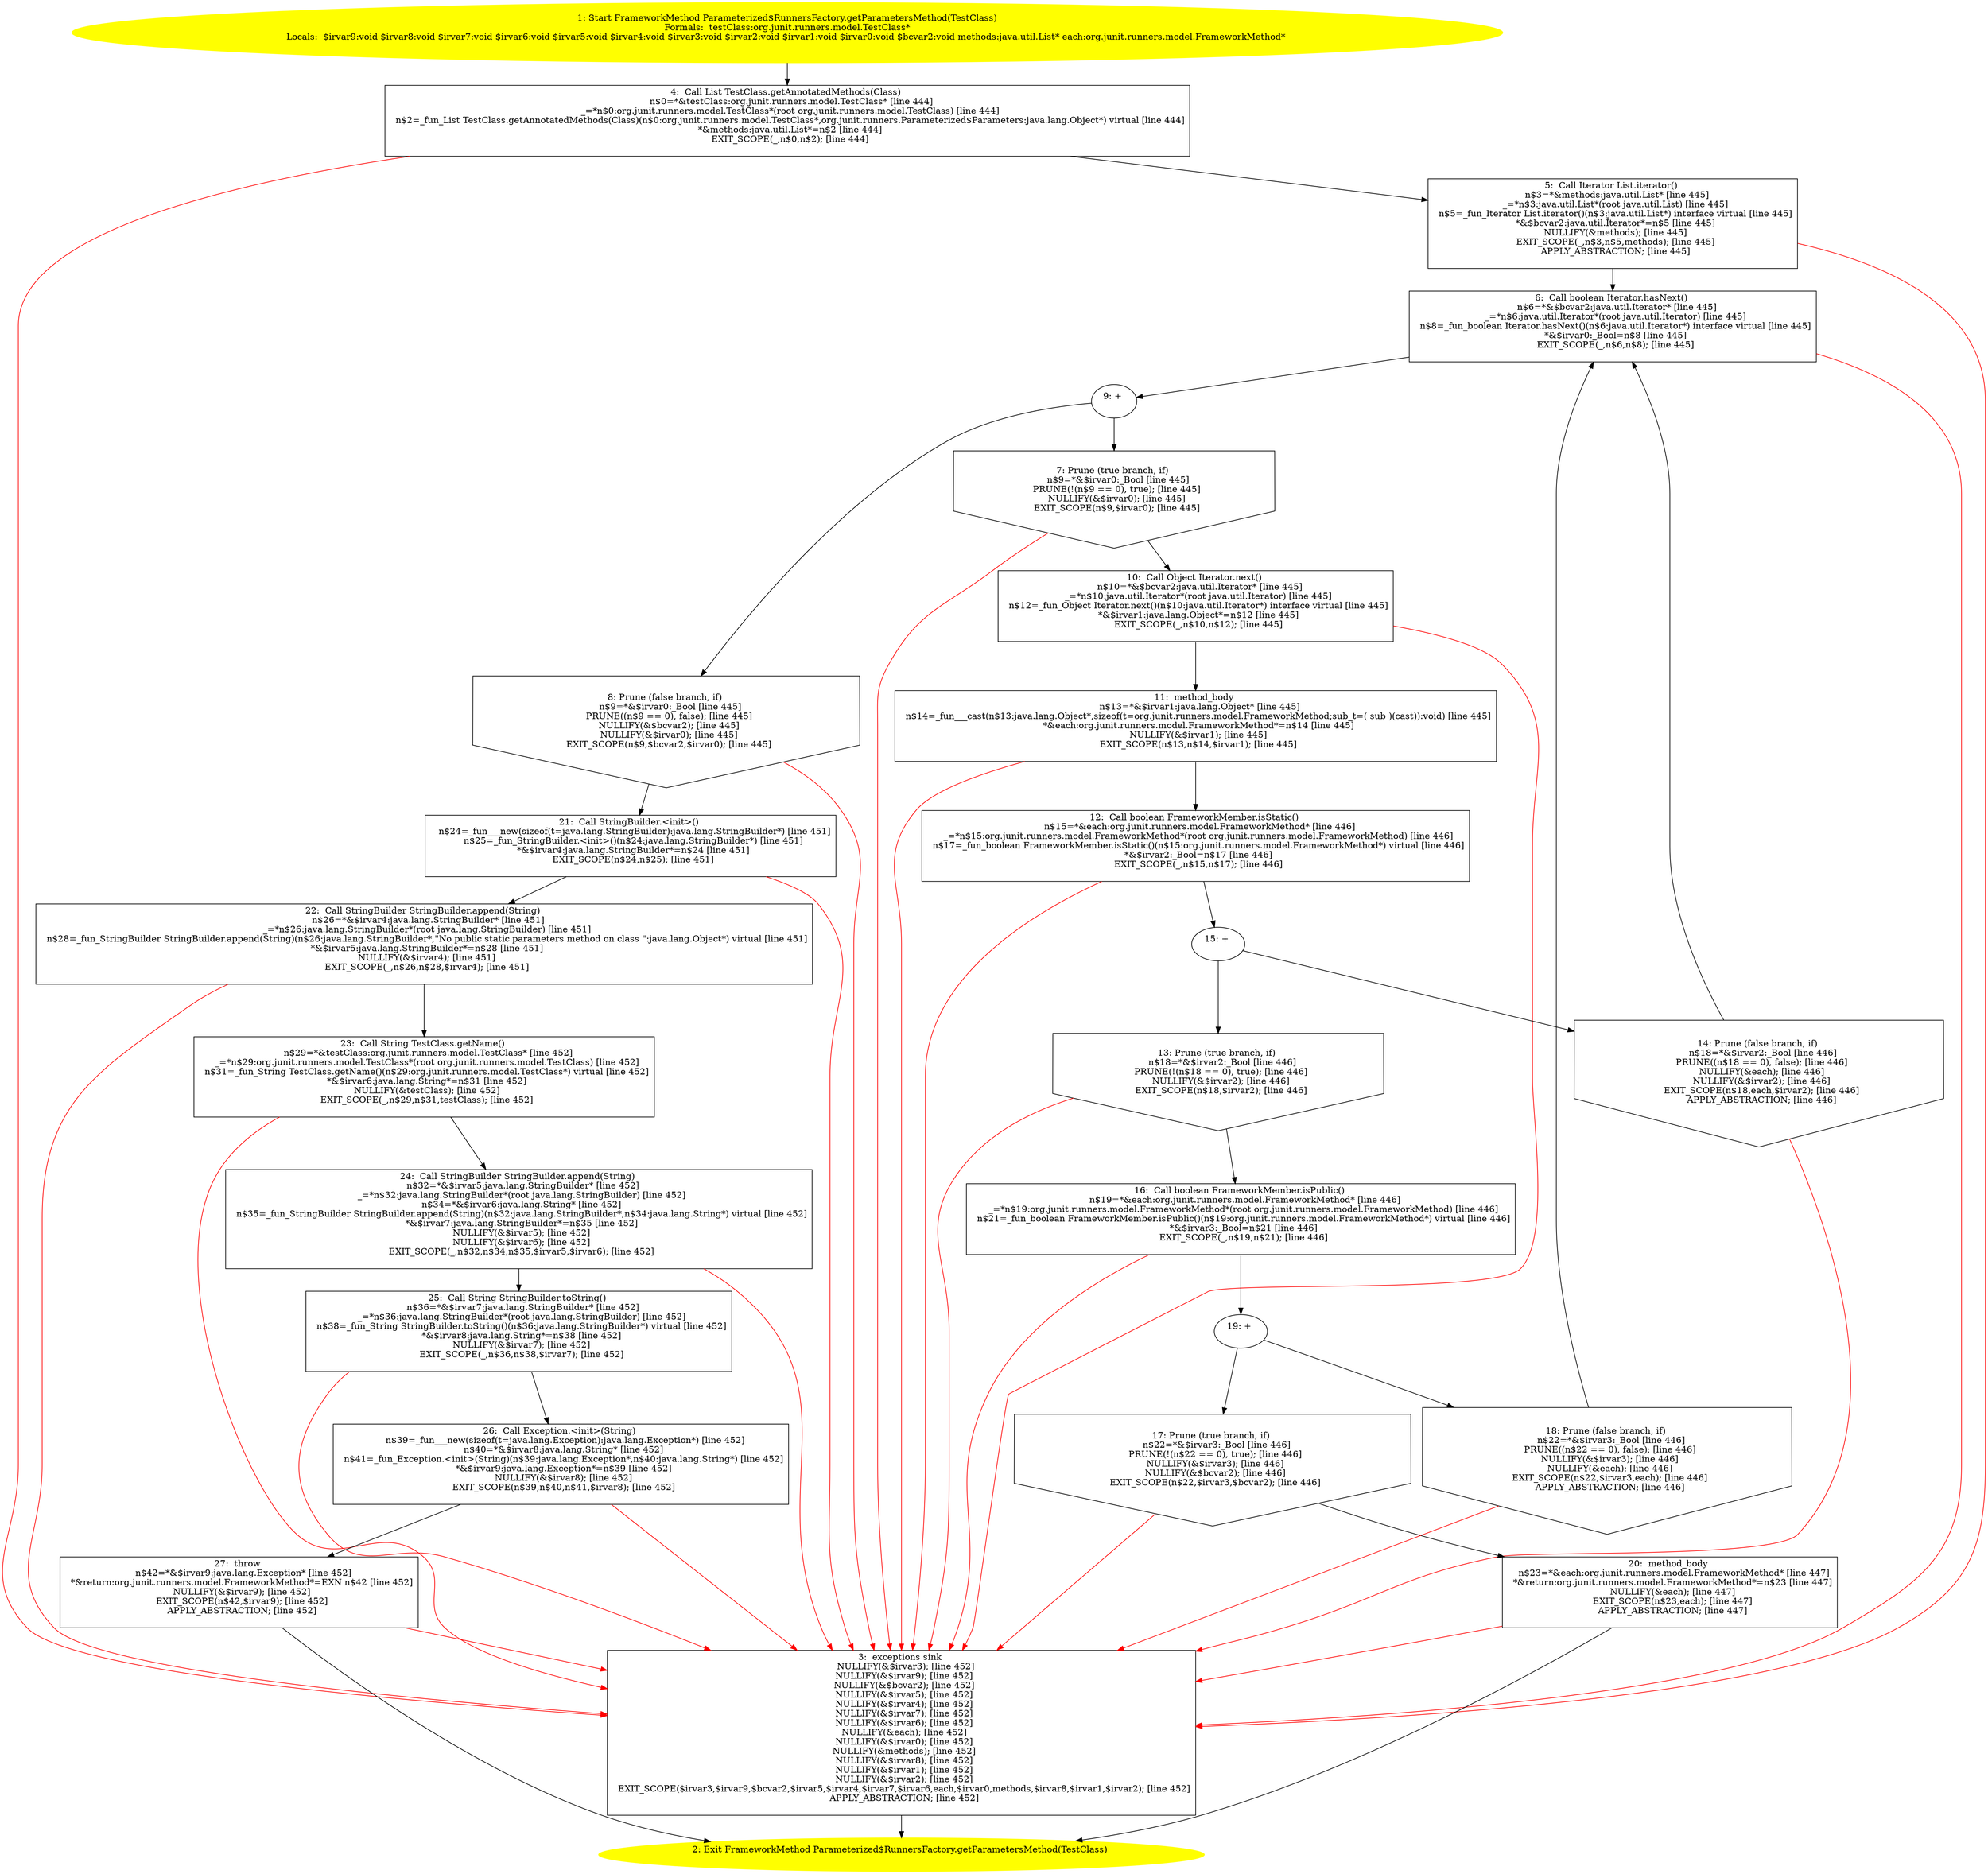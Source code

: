 /* @generated */
digraph cfg {
"org.junit.runners.Parameterized$RunnersFactory.getParametersMethod(org.junit.runners.model.TestClass.6bbd5d0a3b4753af7a62f39e7d0b9e3a_1" [label="1: Start FrameworkMethod Parameterized$RunnersFactory.getParametersMethod(TestClass)\nFormals:  testClass:org.junit.runners.model.TestClass*\nLocals:  $irvar9:void $irvar8:void $irvar7:void $irvar6:void $irvar5:void $irvar4:void $irvar3:void $irvar2:void $irvar1:void $irvar0:void $bcvar2:void methods:java.util.List* each:org.junit.runners.model.FrameworkMethod* \n  " color=yellow style=filled]
	

	 "org.junit.runners.Parameterized$RunnersFactory.getParametersMethod(org.junit.runners.model.TestClass.6bbd5d0a3b4753af7a62f39e7d0b9e3a_1" -> "org.junit.runners.Parameterized$RunnersFactory.getParametersMethod(org.junit.runners.model.TestClass.6bbd5d0a3b4753af7a62f39e7d0b9e3a_4" ;
"org.junit.runners.Parameterized$RunnersFactory.getParametersMethod(org.junit.runners.model.TestClass.6bbd5d0a3b4753af7a62f39e7d0b9e3a_2" [label="2: Exit FrameworkMethod Parameterized$RunnersFactory.getParametersMethod(TestClass) \n  " color=yellow style=filled]
	

"org.junit.runners.Parameterized$RunnersFactory.getParametersMethod(org.junit.runners.model.TestClass.6bbd5d0a3b4753af7a62f39e7d0b9e3a_3" [label="3:  exceptions sink \n   NULLIFY(&$irvar3); [line 452]\n  NULLIFY(&$irvar9); [line 452]\n  NULLIFY(&$bcvar2); [line 452]\n  NULLIFY(&$irvar5); [line 452]\n  NULLIFY(&$irvar4); [line 452]\n  NULLIFY(&$irvar7); [line 452]\n  NULLIFY(&$irvar6); [line 452]\n  NULLIFY(&each); [line 452]\n  NULLIFY(&$irvar0); [line 452]\n  NULLIFY(&methods); [line 452]\n  NULLIFY(&$irvar8); [line 452]\n  NULLIFY(&$irvar1); [line 452]\n  NULLIFY(&$irvar2); [line 452]\n  EXIT_SCOPE($irvar3,$irvar9,$bcvar2,$irvar5,$irvar4,$irvar7,$irvar6,each,$irvar0,methods,$irvar8,$irvar1,$irvar2); [line 452]\n  APPLY_ABSTRACTION; [line 452]\n " shape="box"]
	

	 "org.junit.runners.Parameterized$RunnersFactory.getParametersMethod(org.junit.runners.model.TestClass.6bbd5d0a3b4753af7a62f39e7d0b9e3a_3" -> "org.junit.runners.Parameterized$RunnersFactory.getParametersMethod(org.junit.runners.model.TestClass.6bbd5d0a3b4753af7a62f39e7d0b9e3a_2" ;
"org.junit.runners.Parameterized$RunnersFactory.getParametersMethod(org.junit.runners.model.TestClass.6bbd5d0a3b4753af7a62f39e7d0b9e3a_4" [label="4:  Call List TestClass.getAnnotatedMethods(Class) \n   n$0=*&testClass:org.junit.runners.model.TestClass* [line 444]\n  _=*n$0:org.junit.runners.model.TestClass*(root org.junit.runners.model.TestClass) [line 444]\n  n$2=_fun_List TestClass.getAnnotatedMethods(Class)(n$0:org.junit.runners.model.TestClass*,org.junit.runners.Parameterized$Parameters:java.lang.Object*) virtual [line 444]\n  *&methods:java.util.List*=n$2 [line 444]\n  EXIT_SCOPE(_,n$0,n$2); [line 444]\n " shape="box"]
	

	 "org.junit.runners.Parameterized$RunnersFactory.getParametersMethod(org.junit.runners.model.TestClass.6bbd5d0a3b4753af7a62f39e7d0b9e3a_4" -> "org.junit.runners.Parameterized$RunnersFactory.getParametersMethod(org.junit.runners.model.TestClass.6bbd5d0a3b4753af7a62f39e7d0b9e3a_5" ;
	 "org.junit.runners.Parameterized$RunnersFactory.getParametersMethod(org.junit.runners.model.TestClass.6bbd5d0a3b4753af7a62f39e7d0b9e3a_4" -> "org.junit.runners.Parameterized$RunnersFactory.getParametersMethod(org.junit.runners.model.TestClass.6bbd5d0a3b4753af7a62f39e7d0b9e3a_3" [color="red" ];
"org.junit.runners.Parameterized$RunnersFactory.getParametersMethod(org.junit.runners.model.TestClass.6bbd5d0a3b4753af7a62f39e7d0b9e3a_5" [label="5:  Call Iterator List.iterator() \n   n$3=*&methods:java.util.List* [line 445]\n  _=*n$3:java.util.List*(root java.util.List) [line 445]\n  n$5=_fun_Iterator List.iterator()(n$3:java.util.List*) interface virtual [line 445]\n  *&$bcvar2:java.util.Iterator*=n$5 [line 445]\n  NULLIFY(&methods); [line 445]\n  EXIT_SCOPE(_,n$3,n$5,methods); [line 445]\n  APPLY_ABSTRACTION; [line 445]\n " shape="box"]
	

	 "org.junit.runners.Parameterized$RunnersFactory.getParametersMethod(org.junit.runners.model.TestClass.6bbd5d0a3b4753af7a62f39e7d0b9e3a_5" -> "org.junit.runners.Parameterized$RunnersFactory.getParametersMethod(org.junit.runners.model.TestClass.6bbd5d0a3b4753af7a62f39e7d0b9e3a_6" ;
	 "org.junit.runners.Parameterized$RunnersFactory.getParametersMethod(org.junit.runners.model.TestClass.6bbd5d0a3b4753af7a62f39e7d0b9e3a_5" -> "org.junit.runners.Parameterized$RunnersFactory.getParametersMethod(org.junit.runners.model.TestClass.6bbd5d0a3b4753af7a62f39e7d0b9e3a_3" [color="red" ];
"org.junit.runners.Parameterized$RunnersFactory.getParametersMethod(org.junit.runners.model.TestClass.6bbd5d0a3b4753af7a62f39e7d0b9e3a_6" [label="6:  Call boolean Iterator.hasNext() \n   n$6=*&$bcvar2:java.util.Iterator* [line 445]\n  _=*n$6:java.util.Iterator*(root java.util.Iterator) [line 445]\n  n$8=_fun_boolean Iterator.hasNext()(n$6:java.util.Iterator*) interface virtual [line 445]\n  *&$irvar0:_Bool=n$8 [line 445]\n  EXIT_SCOPE(_,n$6,n$8); [line 445]\n " shape="box"]
	

	 "org.junit.runners.Parameterized$RunnersFactory.getParametersMethod(org.junit.runners.model.TestClass.6bbd5d0a3b4753af7a62f39e7d0b9e3a_6" -> "org.junit.runners.Parameterized$RunnersFactory.getParametersMethod(org.junit.runners.model.TestClass.6bbd5d0a3b4753af7a62f39e7d0b9e3a_9" ;
	 "org.junit.runners.Parameterized$RunnersFactory.getParametersMethod(org.junit.runners.model.TestClass.6bbd5d0a3b4753af7a62f39e7d0b9e3a_6" -> "org.junit.runners.Parameterized$RunnersFactory.getParametersMethod(org.junit.runners.model.TestClass.6bbd5d0a3b4753af7a62f39e7d0b9e3a_3" [color="red" ];
"org.junit.runners.Parameterized$RunnersFactory.getParametersMethod(org.junit.runners.model.TestClass.6bbd5d0a3b4753af7a62f39e7d0b9e3a_7" [label="7: Prune (true branch, if) \n   n$9=*&$irvar0:_Bool [line 445]\n  PRUNE(!(n$9 == 0), true); [line 445]\n  NULLIFY(&$irvar0); [line 445]\n  EXIT_SCOPE(n$9,$irvar0); [line 445]\n " shape="invhouse"]
	

	 "org.junit.runners.Parameterized$RunnersFactory.getParametersMethod(org.junit.runners.model.TestClass.6bbd5d0a3b4753af7a62f39e7d0b9e3a_7" -> "org.junit.runners.Parameterized$RunnersFactory.getParametersMethod(org.junit.runners.model.TestClass.6bbd5d0a3b4753af7a62f39e7d0b9e3a_10" ;
	 "org.junit.runners.Parameterized$RunnersFactory.getParametersMethod(org.junit.runners.model.TestClass.6bbd5d0a3b4753af7a62f39e7d0b9e3a_7" -> "org.junit.runners.Parameterized$RunnersFactory.getParametersMethod(org.junit.runners.model.TestClass.6bbd5d0a3b4753af7a62f39e7d0b9e3a_3" [color="red" ];
"org.junit.runners.Parameterized$RunnersFactory.getParametersMethod(org.junit.runners.model.TestClass.6bbd5d0a3b4753af7a62f39e7d0b9e3a_8" [label="8: Prune (false branch, if) \n   n$9=*&$irvar0:_Bool [line 445]\n  PRUNE((n$9 == 0), false); [line 445]\n  NULLIFY(&$bcvar2); [line 445]\n  NULLIFY(&$irvar0); [line 445]\n  EXIT_SCOPE(n$9,$bcvar2,$irvar0); [line 445]\n " shape="invhouse"]
	

	 "org.junit.runners.Parameterized$RunnersFactory.getParametersMethod(org.junit.runners.model.TestClass.6bbd5d0a3b4753af7a62f39e7d0b9e3a_8" -> "org.junit.runners.Parameterized$RunnersFactory.getParametersMethod(org.junit.runners.model.TestClass.6bbd5d0a3b4753af7a62f39e7d0b9e3a_21" ;
	 "org.junit.runners.Parameterized$RunnersFactory.getParametersMethod(org.junit.runners.model.TestClass.6bbd5d0a3b4753af7a62f39e7d0b9e3a_8" -> "org.junit.runners.Parameterized$RunnersFactory.getParametersMethod(org.junit.runners.model.TestClass.6bbd5d0a3b4753af7a62f39e7d0b9e3a_3" [color="red" ];
"org.junit.runners.Parameterized$RunnersFactory.getParametersMethod(org.junit.runners.model.TestClass.6bbd5d0a3b4753af7a62f39e7d0b9e3a_9" [label="9: + \n  " ]
	

	 "org.junit.runners.Parameterized$RunnersFactory.getParametersMethod(org.junit.runners.model.TestClass.6bbd5d0a3b4753af7a62f39e7d0b9e3a_9" -> "org.junit.runners.Parameterized$RunnersFactory.getParametersMethod(org.junit.runners.model.TestClass.6bbd5d0a3b4753af7a62f39e7d0b9e3a_7" ;
	 "org.junit.runners.Parameterized$RunnersFactory.getParametersMethod(org.junit.runners.model.TestClass.6bbd5d0a3b4753af7a62f39e7d0b9e3a_9" -> "org.junit.runners.Parameterized$RunnersFactory.getParametersMethod(org.junit.runners.model.TestClass.6bbd5d0a3b4753af7a62f39e7d0b9e3a_8" ;
"org.junit.runners.Parameterized$RunnersFactory.getParametersMethod(org.junit.runners.model.TestClass.6bbd5d0a3b4753af7a62f39e7d0b9e3a_10" [label="10:  Call Object Iterator.next() \n   n$10=*&$bcvar2:java.util.Iterator* [line 445]\n  _=*n$10:java.util.Iterator*(root java.util.Iterator) [line 445]\n  n$12=_fun_Object Iterator.next()(n$10:java.util.Iterator*) interface virtual [line 445]\n  *&$irvar1:java.lang.Object*=n$12 [line 445]\n  EXIT_SCOPE(_,n$10,n$12); [line 445]\n " shape="box"]
	

	 "org.junit.runners.Parameterized$RunnersFactory.getParametersMethod(org.junit.runners.model.TestClass.6bbd5d0a3b4753af7a62f39e7d0b9e3a_10" -> "org.junit.runners.Parameterized$RunnersFactory.getParametersMethod(org.junit.runners.model.TestClass.6bbd5d0a3b4753af7a62f39e7d0b9e3a_11" ;
	 "org.junit.runners.Parameterized$RunnersFactory.getParametersMethod(org.junit.runners.model.TestClass.6bbd5d0a3b4753af7a62f39e7d0b9e3a_10" -> "org.junit.runners.Parameterized$RunnersFactory.getParametersMethod(org.junit.runners.model.TestClass.6bbd5d0a3b4753af7a62f39e7d0b9e3a_3" [color="red" ];
"org.junit.runners.Parameterized$RunnersFactory.getParametersMethod(org.junit.runners.model.TestClass.6bbd5d0a3b4753af7a62f39e7d0b9e3a_11" [label="11:  method_body \n   n$13=*&$irvar1:java.lang.Object* [line 445]\n  n$14=_fun___cast(n$13:java.lang.Object*,sizeof(t=org.junit.runners.model.FrameworkMethod;sub_t=( sub )(cast)):void) [line 445]\n  *&each:org.junit.runners.model.FrameworkMethod*=n$14 [line 445]\n  NULLIFY(&$irvar1); [line 445]\n  EXIT_SCOPE(n$13,n$14,$irvar1); [line 445]\n " shape="box"]
	

	 "org.junit.runners.Parameterized$RunnersFactory.getParametersMethod(org.junit.runners.model.TestClass.6bbd5d0a3b4753af7a62f39e7d0b9e3a_11" -> "org.junit.runners.Parameterized$RunnersFactory.getParametersMethod(org.junit.runners.model.TestClass.6bbd5d0a3b4753af7a62f39e7d0b9e3a_12" ;
	 "org.junit.runners.Parameterized$RunnersFactory.getParametersMethod(org.junit.runners.model.TestClass.6bbd5d0a3b4753af7a62f39e7d0b9e3a_11" -> "org.junit.runners.Parameterized$RunnersFactory.getParametersMethod(org.junit.runners.model.TestClass.6bbd5d0a3b4753af7a62f39e7d0b9e3a_3" [color="red" ];
"org.junit.runners.Parameterized$RunnersFactory.getParametersMethod(org.junit.runners.model.TestClass.6bbd5d0a3b4753af7a62f39e7d0b9e3a_12" [label="12:  Call boolean FrameworkMember.isStatic() \n   n$15=*&each:org.junit.runners.model.FrameworkMethod* [line 446]\n  _=*n$15:org.junit.runners.model.FrameworkMethod*(root org.junit.runners.model.FrameworkMethod) [line 446]\n  n$17=_fun_boolean FrameworkMember.isStatic()(n$15:org.junit.runners.model.FrameworkMethod*) virtual [line 446]\n  *&$irvar2:_Bool=n$17 [line 446]\n  EXIT_SCOPE(_,n$15,n$17); [line 446]\n " shape="box"]
	

	 "org.junit.runners.Parameterized$RunnersFactory.getParametersMethod(org.junit.runners.model.TestClass.6bbd5d0a3b4753af7a62f39e7d0b9e3a_12" -> "org.junit.runners.Parameterized$RunnersFactory.getParametersMethod(org.junit.runners.model.TestClass.6bbd5d0a3b4753af7a62f39e7d0b9e3a_15" ;
	 "org.junit.runners.Parameterized$RunnersFactory.getParametersMethod(org.junit.runners.model.TestClass.6bbd5d0a3b4753af7a62f39e7d0b9e3a_12" -> "org.junit.runners.Parameterized$RunnersFactory.getParametersMethod(org.junit.runners.model.TestClass.6bbd5d0a3b4753af7a62f39e7d0b9e3a_3" [color="red" ];
"org.junit.runners.Parameterized$RunnersFactory.getParametersMethod(org.junit.runners.model.TestClass.6bbd5d0a3b4753af7a62f39e7d0b9e3a_13" [label="13: Prune (true branch, if) \n   n$18=*&$irvar2:_Bool [line 446]\n  PRUNE(!(n$18 == 0), true); [line 446]\n  NULLIFY(&$irvar2); [line 446]\n  EXIT_SCOPE(n$18,$irvar2); [line 446]\n " shape="invhouse"]
	

	 "org.junit.runners.Parameterized$RunnersFactory.getParametersMethod(org.junit.runners.model.TestClass.6bbd5d0a3b4753af7a62f39e7d0b9e3a_13" -> "org.junit.runners.Parameterized$RunnersFactory.getParametersMethod(org.junit.runners.model.TestClass.6bbd5d0a3b4753af7a62f39e7d0b9e3a_16" ;
	 "org.junit.runners.Parameterized$RunnersFactory.getParametersMethod(org.junit.runners.model.TestClass.6bbd5d0a3b4753af7a62f39e7d0b9e3a_13" -> "org.junit.runners.Parameterized$RunnersFactory.getParametersMethod(org.junit.runners.model.TestClass.6bbd5d0a3b4753af7a62f39e7d0b9e3a_3" [color="red" ];
"org.junit.runners.Parameterized$RunnersFactory.getParametersMethod(org.junit.runners.model.TestClass.6bbd5d0a3b4753af7a62f39e7d0b9e3a_14" [label="14: Prune (false branch, if) \n   n$18=*&$irvar2:_Bool [line 446]\n  PRUNE((n$18 == 0), false); [line 446]\n  NULLIFY(&each); [line 446]\n  NULLIFY(&$irvar2); [line 446]\n  EXIT_SCOPE(n$18,each,$irvar2); [line 446]\n  APPLY_ABSTRACTION; [line 446]\n " shape="invhouse"]
	

	 "org.junit.runners.Parameterized$RunnersFactory.getParametersMethod(org.junit.runners.model.TestClass.6bbd5d0a3b4753af7a62f39e7d0b9e3a_14" -> "org.junit.runners.Parameterized$RunnersFactory.getParametersMethod(org.junit.runners.model.TestClass.6bbd5d0a3b4753af7a62f39e7d0b9e3a_6" ;
	 "org.junit.runners.Parameterized$RunnersFactory.getParametersMethod(org.junit.runners.model.TestClass.6bbd5d0a3b4753af7a62f39e7d0b9e3a_14" -> "org.junit.runners.Parameterized$RunnersFactory.getParametersMethod(org.junit.runners.model.TestClass.6bbd5d0a3b4753af7a62f39e7d0b9e3a_3" [color="red" ];
"org.junit.runners.Parameterized$RunnersFactory.getParametersMethod(org.junit.runners.model.TestClass.6bbd5d0a3b4753af7a62f39e7d0b9e3a_15" [label="15: + \n  " ]
	

	 "org.junit.runners.Parameterized$RunnersFactory.getParametersMethod(org.junit.runners.model.TestClass.6bbd5d0a3b4753af7a62f39e7d0b9e3a_15" -> "org.junit.runners.Parameterized$RunnersFactory.getParametersMethod(org.junit.runners.model.TestClass.6bbd5d0a3b4753af7a62f39e7d0b9e3a_13" ;
	 "org.junit.runners.Parameterized$RunnersFactory.getParametersMethod(org.junit.runners.model.TestClass.6bbd5d0a3b4753af7a62f39e7d0b9e3a_15" -> "org.junit.runners.Parameterized$RunnersFactory.getParametersMethod(org.junit.runners.model.TestClass.6bbd5d0a3b4753af7a62f39e7d0b9e3a_14" ;
"org.junit.runners.Parameterized$RunnersFactory.getParametersMethod(org.junit.runners.model.TestClass.6bbd5d0a3b4753af7a62f39e7d0b9e3a_16" [label="16:  Call boolean FrameworkMember.isPublic() \n   n$19=*&each:org.junit.runners.model.FrameworkMethod* [line 446]\n  _=*n$19:org.junit.runners.model.FrameworkMethod*(root org.junit.runners.model.FrameworkMethod) [line 446]\n  n$21=_fun_boolean FrameworkMember.isPublic()(n$19:org.junit.runners.model.FrameworkMethod*) virtual [line 446]\n  *&$irvar3:_Bool=n$21 [line 446]\n  EXIT_SCOPE(_,n$19,n$21); [line 446]\n " shape="box"]
	

	 "org.junit.runners.Parameterized$RunnersFactory.getParametersMethod(org.junit.runners.model.TestClass.6bbd5d0a3b4753af7a62f39e7d0b9e3a_16" -> "org.junit.runners.Parameterized$RunnersFactory.getParametersMethod(org.junit.runners.model.TestClass.6bbd5d0a3b4753af7a62f39e7d0b9e3a_19" ;
	 "org.junit.runners.Parameterized$RunnersFactory.getParametersMethod(org.junit.runners.model.TestClass.6bbd5d0a3b4753af7a62f39e7d0b9e3a_16" -> "org.junit.runners.Parameterized$RunnersFactory.getParametersMethod(org.junit.runners.model.TestClass.6bbd5d0a3b4753af7a62f39e7d0b9e3a_3" [color="red" ];
"org.junit.runners.Parameterized$RunnersFactory.getParametersMethod(org.junit.runners.model.TestClass.6bbd5d0a3b4753af7a62f39e7d0b9e3a_17" [label="17: Prune (true branch, if) \n   n$22=*&$irvar3:_Bool [line 446]\n  PRUNE(!(n$22 == 0), true); [line 446]\n  NULLIFY(&$irvar3); [line 446]\n  NULLIFY(&$bcvar2); [line 446]\n  EXIT_SCOPE(n$22,$irvar3,$bcvar2); [line 446]\n " shape="invhouse"]
	

	 "org.junit.runners.Parameterized$RunnersFactory.getParametersMethod(org.junit.runners.model.TestClass.6bbd5d0a3b4753af7a62f39e7d0b9e3a_17" -> "org.junit.runners.Parameterized$RunnersFactory.getParametersMethod(org.junit.runners.model.TestClass.6bbd5d0a3b4753af7a62f39e7d0b9e3a_20" ;
	 "org.junit.runners.Parameterized$RunnersFactory.getParametersMethod(org.junit.runners.model.TestClass.6bbd5d0a3b4753af7a62f39e7d0b9e3a_17" -> "org.junit.runners.Parameterized$RunnersFactory.getParametersMethod(org.junit.runners.model.TestClass.6bbd5d0a3b4753af7a62f39e7d0b9e3a_3" [color="red" ];
"org.junit.runners.Parameterized$RunnersFactory.getParametersMethod(org.junit.runners.model.TestClass.6bbd5d0a3b4753af7a62f39e7d0b9e3a_18" [label="18: Prune (false branch, if) \n   n$22=*&$irvar3:_Bool [line 446]\n  PRUNE((n$22 == 0), false); [line 446]\n  NULLIFY(&$irvar3); [line 446]\n  NULLIFY(&each); [line 446]\n  EXIT_SCOPE(n$22,$irvar3,each); [line 446]\n  APPLY_ABSTRACTION; [line 446]\n " shape="invhouse"]
	

	 "org.junit.runners.Parameterized$RunnersFactory.getParametersMethod(org.junit.runners.model.TestClass.6bbd5d0a3b4753af7a62f39e7d0b9e3a_18" -> "org.junit.runners.Parameterized$RunnersFactory.getParametersMethod(org.junit.runners.model.TestClass.6bbd5d0a3b4753af7a62f39e7d0b9e3a_6" ;
	 "org.junit.runners.Parameterized$RunnersFactory.getParametersMethod(org.junit.runners.model.TestClass.6bbd5d0a3b4753af7a62f39e7d0b9e3a_18" -> "org.junit.runners.Parameterized$RunnersFactory.getParametersMethod(org.junit.runners.model.TestClass.6bbd5d0a3b4753af7a62f39e7d0b9e3a_3" [color="red" ];
"org.junit.runners.Parameterized$RunnersFactory.getParametersMethod(org.junit.runners.model.TestClass.6bbd5d0a3b4753af7a62f39e7d0b9e3a_19" [label="19: + \n  " ]
	

	 "org.junit.runners.Parameterized$RunnersFactory.getParametersMethod(org.junit.runners.model.TestClass.6bbd5d0a3b4753af7a62f39e7d0b9e3a_19" -> "org.junit.runners.Parameterized$RunnersFactory.getParametersMethod(org.junit.runners.model.TestClass.6bbd5d0a3b4753af7a62f39e7d0b9e3a_17" ;
	 "org.junit.runners.Parameterized$RunnersFactory.getParametersMethod(org.junit.runners.model.TestClass.6bbd5d0a3b4753af7a62f39e7d0b9e3a_19" -> "org.junit.runners.Parameterized$RunnersFactory.getParametersMethod(org.junit.runners.model.TestClass.6bbd5d0a3b4753af7a62f39e7d0b9e3a_18" ;
"org.junit.runners.Parameterized$RunnersFactory.getParametersMethod(org.junit.runners.model.TestClass.6bbd5d0a3b4753af7a62f39e7d0b9e3a_20" [label="20:  method_body \n   n$23=*&each:org.junit.runners.model.FrameworkMethod* [line 447]\n  *&return:org.junit.runners.model.FrameworkMethod*=n$23 [line 447]\n  NULLIFY(&each); [line 447]\n  EXIT_SCOPE(n$23,each); [line 447]\n  APPLY_ABSTRACTION; [line 447]\n " shape="box"]
	

	 "org.junit.runners.Parameterized$RunnersFactory.getParametersMethod(org.junit.runners.model.TestClass.6bbd5d0a3b4753af7a62f39e7d0b9e3a_20" -> "org.junit.runners.Parameterized$RunnersFactory.getParametersMethod(org.junit.runners.model.TestClass.6bbd5d0a3b4753af7a62f39e7d0b9e3a_2" ;
	 "org.junit.runners.Parameterized$RunnersFactory.getParametersMethod(org.junit.runners.model.TestClass.6bbd5d0a3b4753af7a62f39e7d0b9e3a_20" -> "org.junit.runners.Parameterized$RunnersFactory.getParametersMethod(org.junit.runners.model.TestClass.6bbd5d0a3b4753af7a62f39e7d0b9e3a_3" [color="red" ];
"org.junit.runners.Parameterized$RunnersFactory.getParametersMethod(org.junit.runners.model.TestClass.6bbd5d0a3b4753af7a62f39e7d0b9e3a_21" [label="21:  Call StringBuilder.<init>() \n   n$24=_fun___new(sizeof(t=java.lang.StringBuilder):java.lang.StringBuilder*) [line 451]\n  n$25=_fun_StringBuilder.<init>()(n$24:java.lang.StringBuilder*) [line 451]\n  *&$irvar4:java.lang.StringBuilder*=n$24 [line 451]\n  EXIT_SCOPE(n$24,n$25); [line 451]\n " shape="box"]
	

	 "org.junit.runners.Parameterized$RunnersFactory.getParametersMethod(org.junit.runners.model.TestClass.6bbd5d0a3b4753af7a62f39e7d0b9e3a_21" -> "org.junit.runners.Parameterized$RunnersFactory.getParametersMethod(org.junit.runners.model.TestClass.6bbd5d0a3b4753af7a62f39e7d0b9e3a_22" ;
	 "org.junit.runners.Parameterized$RunnersFactory.getParametersMethod(org.junit.runners.model.TestClass.6bbd5d0a3b4753af7a62f39e7d0b9e3a_21" -> "org.junit.runners.Parameterized$RunnersFactory.getParametersMethod(org.junit.runners.model.TestClass.6bbd5d0a3b4753af7a62f39e7d0b9e3a_3" [color="red" ];
"org.junit.runners.Parameterized$RunnersFactory.getParametersMethod(org.junit.runners.model.TestClass.6bbd5d0a3b4753af7a62f39e7d0b9e3a_22" [label="22:  Call StringBuilder StringBuilder.append(String) \n   n$26=*&$irvar4:java.lang.StringBuilder* [line 451]\n  _=*n$26:java.lang.StringBuilder*(root java.lang.StringBuilder) [line 451]\n  n$28=_fun_StringBuilder StringBuilder.append(String)(n$26:java.lang.StringBuilder*,\"No public static parameters method on class \":java.lang.Object*) virtual [line 451]\n  *&$irvar5:java.lang.StringBuilder*=n$28 [line 451]\n  NULLIFY(&$irvar4); [line 451]\n  EXIT_SCOPE(_,n$26,n$28,$irvar4); [line 451]\n " shape="box"]
	

	 "org.junit.runners.Parameterized$RunnersFactory.getParametersMethod(org.junit.runners.model.TestClass.6bbd5d0a3b4753af7a62f39e7d0b9e3a_22" -> "org.junit.runners.Parameterized$RunnersFactory.getParametersMethod(org.junit.runners.model.TestClass.6bbd5d0a3b4753af7a62f39e7d0b9e3a_23" ;
	 "org.junit.runners.Parameterized$RunnersFactory.getParametersMethod(org.junit.runners.model.TestClass.6bbd5d0a3b4753af7a62f39e7d0b9e3a_22" -> "org.junit.runners.Parameterized$RunnersFactory.getParametersMethod(org.junit.runners.model.TestClass.6bbd5d0a3b4753af7a62f39e7d0b9e3a_3" [color="red" ];
"org.junit.runners.Parameterized$RunnersFactory.getParametersMethod(org.junit.runners.model.TestClass.6bbd5d0a3b4753af7a62f39e7d0b9e3a_23" [label="23:  Call String TestClass.getName() \n   n$29=*&testClass:org.junit.runners.model.TestClass* [line 452]\n  _=*n$29:org.junit.runners.model.TestClass*(root org.junit.runners.model.TestClass) [line 452]\n  n$31=_fun_String TestClass.getName()(n$29:org.junit.runners.model.TestClass*) virtual [line 452]\n  *&$irvar6:java.lang.String*=n$31 [line 452]\n  NULLIFY(&testClass); [line 452]\n  EXIT_SCOPE(_,n$29,n$31,testClass); [line 452]\n " shape="box"]
	

	 "org.junit.runners.Parameterized$RunnersFactory.getParametersMethod(org.junit.runners.model.TestClass.6bbd5d0a3b4753af7a62f39e7d0b9e3a_23" -> "org.junit.runners.Parameterized$RunnersFactory.getParametersMethod(org.junit.runners.model.TestClass.6bbd5d0a3b4753af7a62f39e7d0b9e3a_24" ;
	 "org.junit.runners.Parameterized$RunnersFactory.getParametersMethod(org.junit.runners.model.TestClass.6bbd5d0a3b4753af7a62f39e7d0b9e3a_23" -> "org.junit.runners.Parameterized$RunnersFactory.getParametersMethod(org.junit.runners.model.TestClass.6bbd5d0a3b4753af7a62f39e7d0b9e3a_3" [color="red" ];
"org.junit.runners.Parameterized$RunnersFactory.getParametersMethod(org.junit.runners.model.TestClass.6bbd5d0a3b4753af7a62f39e7d0b9e3a_24" [label="24:  Call StringBuilder StringBuilder.append(String) \n   n$32=*&$irvar5:java.lang.StringBuilder* [line 452]\n  _=*n$32:java.lang.StringBuilder*(root java.lang.StringBuilder) [line 452]\n  n$34=*&$irvar6:java.lang.String* [line 452]\n  n$35=_fun_StringBuilder StringBuilder.append(String)(n$32:java.lang.StringBuilder*,n$34:java.lang.String*) virtual [line 452]\n  *&$irvar7:java.lang.StringBuilder*=n$35 [line 452]\n  NULLIFY(&$irvar5); [line 452]\n  NULLIFY(&$irvar6); [line 452]\n  EXIT_SCOPE(_,n$32,n$34,n$35,$irvar5,$irvar6); [line 452]\n " shape="box"]
	

	 "org.junit.runners.Parameterized$RunnersFactory.getParametersMethod(org.junit.runners.model.TestClass.6bbd5d0a3b4753af7a62f39e7d0b9e3a_24" -> "org.junit.runners.Parameterized$RunnersFactory.getParametersMethod(org.junit.runners.model.TestClass.6bbd5d0a3b4753af7a62f39e7d0b9e3a_25" ;
	 "org.junit.runners.Parameterized$RunnersFactory.getParametersMethod(org.junit.runners.model.TestClass.6bbd5d0a3b4753af7a62f39e7d0b9e3a_24" -> "org.junit.runners.Parameterized$RunnersFactory.getParametersMethod(org.junit.runners.model.TestClass.6bbd5d0a3b4753af7a62f39e7d0b9e3a_3" [color="red" ];
"org.junit.runners.Parameterized$RunnersFactory.getParametersMethod(org.junit.runners.model.TestClass.6bbd5d0a3b4753af7a62f39e7d0b9e3a_25" [label="25:  Call String StringBuilder.toString() \n   n$36=*&$irvar7:java.lang.StringBuilder* [line 452]\n  _=*n$36:java.lang.StringBuilder*(root java.lang.StringBuilder) [line 452]\n  n$38=_fun_String StringBuilder.toString()(n$36:java.lang.StringBuilder*) virtual [line 452]\n  *&$irvar8:java.lang.String*=n$38 [line 452]\n  NULLIFY(&$irvar7); [line 452]\n  EXIT_SCOPE(_,n$36,n$38,$irvar7); [line 452]\n " shape="box"]
	

	 "org.junit.runners.Parameterized$RunnersFactory.getParametersMethod(org.junit.runners.model.TestClass.6bbd5d0a3b4753af7a62f39e7d0b9e3a_25" -> "org.junit.runners.Parameterized$RunnersFactory.getParametersMethod(org.junit.runners.model.TestClass.6bbd5d0a3b4753af7a62f39e7d0b9e3a_26" ;
	 "org.junit.runners.Parameterized$RunnersFactory.getParametersMethod(org.junit.runners.model.TestClass.6bbd5d0a3b4753af7a62f39e7d0b9e3a_25" -> "org.junit.runners.Parameterized$RunnersFactory.getParametersMethod(org.junit.runners.model.TestClass.6bbd5d0a3b4753af7a62f39e7d0b9e3a_3" [color="red" ];
"org.junit.runners.Parameterized$RunnersFactory.getParametersMethod(org.junit.runners.model.TestClass.6bbd5d0a3b4753af7a62f39e7d0b9e3a_26" [label="26:  Call Exception.<init>(String) \n   n$39=_fun___new(sizeof(t=java.lang.Exception):java.lang.Exception*) [line 452]\n  n$40=*&$irvar8:java.lang.String* [line 452]\n  n$41=_fun_Exception.<init>(String)(n$39:java.lang.Exception*,n$40:java.lang.String*) [line 452]\n  *&$irvar9:java.lang.Exception*=n$39 [line 452]\n  NULLIFY(&$irvar8); [line 452]\n  EXIT_SCOPE(n$39,n$40,n$41,$irvar8); [line 452]\n " shape="box"]
	

	 "org.junit.runners.Parameterized$RunnersFactory.getParametersMethod(org.junit.runners.model.TestClass.6bbd5d0a3b4753af7a62f39e7d0b9e3a_26" -> "org.junit.runners.Parameterized$RunnersFactory.getParametersMethod(org.junit.runners.model.TestClass.6bbd5d0a3b4753af7a62f39e7d0b9e3a_27" ;
	 "org.junit.runners.Parameterized$RunnersFactory.getParametersMethod(org.junit.runners.model.TestClass.6bbd5d0a3b4753af7a62f39e7d0b9e3a_26" -> "org.junit.runners.Parameterized$RunnersFactory.getParametersMethod(org.junit.runners.model.TestClass.6bbd5d0a3b4753af7a62f39e7d0b9e3a_3" [color="red" ];
"org.junit.runners.Parameterized$RunnersFactory.getParametersMethod(org.junit.runners.model.TestClass.6bbd5d0a3b4753af7a62f39e7d0b9e3a_27" [label="27:  throw \n   n$42=*&$irvar9:java.lang.Exception* [line 452]\n  *&return:org.junit.runners.model.FrameworkMethod*=EXN n$42 [line 452]\n  NULLIFY(&$irvar9); [line 452]\n  EXIT_SCOPE(n$42,$irvar9); [line 452]\n  APPLY_ABSTRACTION; [line 452]\n " shape="box"]
	

	 "org.junit.runners.Parameterized$RunnersFactory.getParametersMethod(org.junit.runners.model.TestClass.6bbd5d0a3b4753af7a62f39e7d0b9e3a_27" -> "org.junit.runners.Parameterized$RunnersFactory.getParametersMethod(org.junit.runners.model.TestClass.6bbd5d0a3b4753af7a62f39e7d0b9e3a_2" ;
	 "org.junit.runners.Parameterized$RunnersFactory.getParametersMethod(org.junit.runners.model.TestClass.6bbd5d0a3b4753af7a62f39e7d0b9e3a_27" -> "org.junit.runners.Parameterized$RunnersFactory.getParametersMethod(org.junit.runners.model.TestClass.6bbd5d0a3b4753af7a62f39e7d0b9e3a_3" [color="red" ];
}
